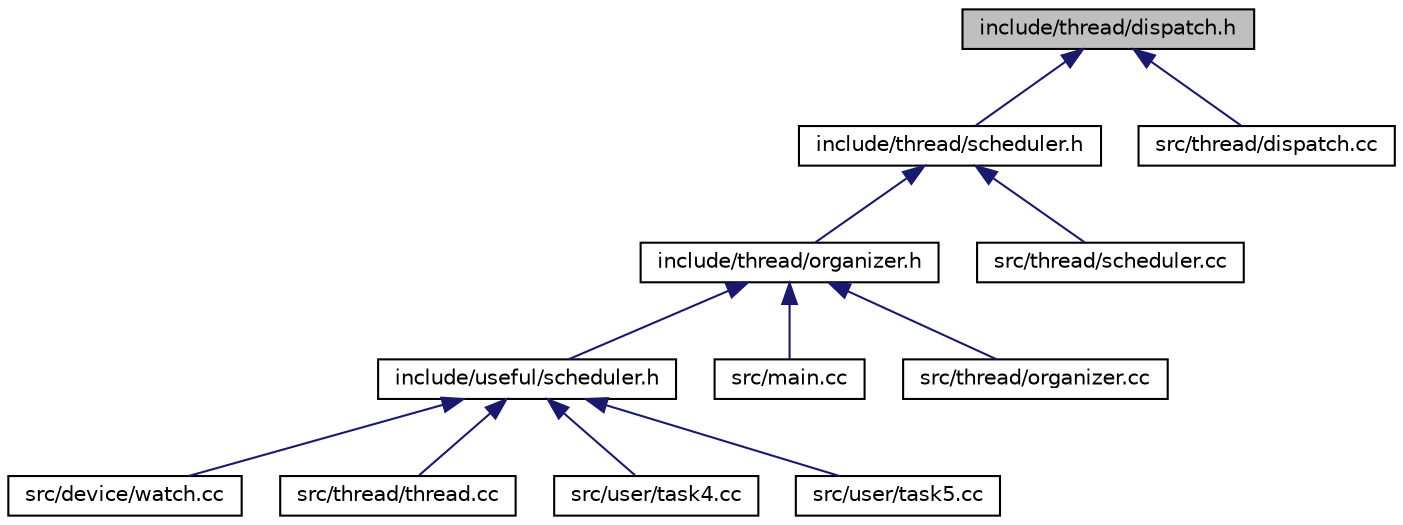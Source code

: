 digraph G
{
  bgcolor="transparent";
  edge [fontname="Helvetica",fontsize="10",labelfontname="Helvetica",labelfontsize="10"];
  node [fontname="Helvetica",fontsize="10",shape=record];
  Node1 [label="include/thread/dispatch.h",height=0.2,width=0.4,color="black", fillcolor="grey75", style="filled" fontcolor="black"];
  Node1 -> Node2 [dir="back",color="midnightblue",fontsize="10",style="solid",fontname="Helvetica"];
  Node2 [label="include/thread/scheduler.h",height=0.2,width=0.4,color="black",URL="$thread_2scheduler_8h.html"];
  Node2 -> Node3 [dir="back",color="midnightblue",fontsize="10",style="solid",fontname="Helvetica"];
  Node3 [label="include/thread/organizer.h",height=0.2,width=0.4,color="black",URL="$organizer_8h.html"];
  Node3 -> Node4 [dir="back",color="midnightblue",fontsize="10",style="solid",fontname="Helvetica"];
  Node4 [label="include/useful/scheduler.h",height=0.2,width=0.4,color="black",URL="$useful_2scheduler_8h.html"];
  Node4 -> Node5 [dir="back",color="midnightblue",fontsize="10",style="solid",fontname="Helvetica"];
  Node5 [label="src/device/watch.cc",height=0.2,width=0.4,color="black",URL="$watch_8cc.html"];
  Node4 -> Node6 [dir="back",color="midnightblue",fontsize="10",style="solid",fontname="Helvetica"];
  Node6 [label="src/thread/thread.cc",height=0.2,width=0.4,color="black",URL="$thread_8cc.html"];
  Node4 -> Node7 [dir="back",color="midnightblue",fontsize="10",style="solid",fontname="Helvetica"];
  Node7 [label="src/user/task4.cc",height=0.2,width=0.4,color="black",URL="$task4_8cc.html"];
  Node4 -> Node8 [dir="back",color="midnightblue",fontsize="10",style="solid",fontname="Helvetica"];
  Node8 [label="src/user/task5.cc",height=0.2,width=0.4,color="black",URL="$task5_8cc.html"];
  Node3 -> Node9 [dir="back",color="midnightblue",fontsize="10",style="solid",fontname="Helvetica"];
  Node9 [label="src/main.cc",height=0.2,width=0.4,color="black",URL="$main_8cc.html"];
  Node3 -> Node10 [dir="back",color="midnightblue",fontsize="10",style="solid",fontname="Helvetica"];
  Node10 [label="src/thread/organizer.cc",height=0.2,width=0.4,color="black",URL="$organizer_8cc.html"];
  Node2 -> Node11 [dir="back",color="midnightblue",fontsize="10",style="solid",fontname="Helvetica"];
  Node11 [label="src/thread/scheduler.cc",height=0.2,width=0.4,color="black",URL="$scheduler_8cc.html"];
  Node1 -> Node12 [dir="back",color="midnightblue",fontsize="10",style="solid",fontname="Helvetica"];
  Node12 [label="src/thread/dispatch.cc",height=0.2,width=0.4,color="black",URL="$dispatch_8cc.html"];
}
